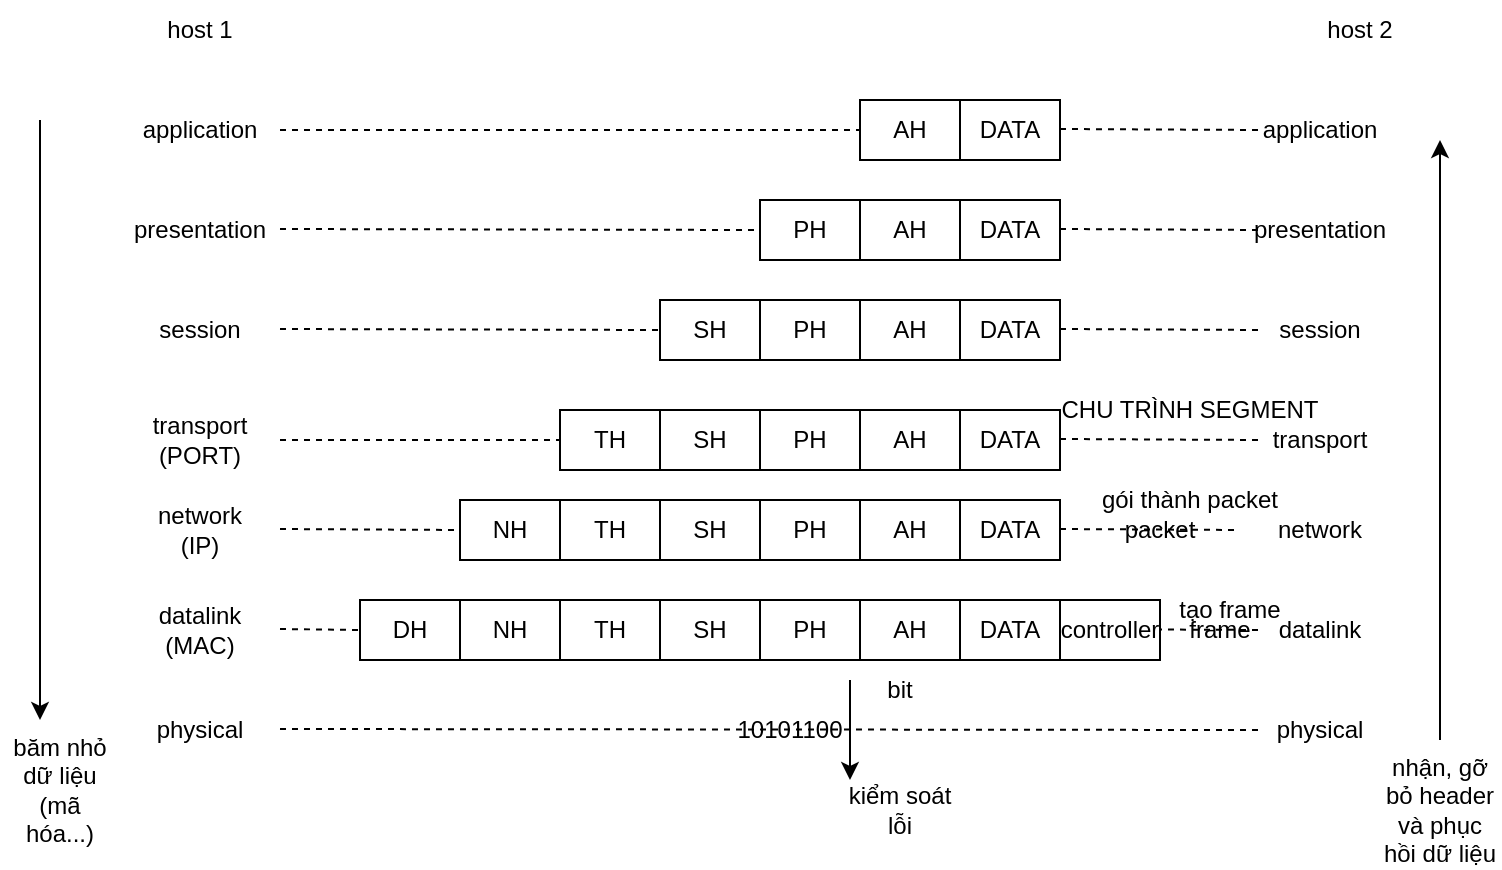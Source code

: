 <mxfile version="25.0.1">
  <diagram name="Page-1" id="7qDVB2i-8AQhjr3xlI2W">
    <mxGraphModel dx="1178" dy="747" grid="1" gridSize="10" guides="1" tooltips="1" connect="1" arrows="1" fold="1" page="1" pageScale="1" pageWidth="850" pageHeight="1100" math="0" shadow="0">
      <root>
        <mxCell id="0" />
        <mxCell id="1" parent="0" />
        <mxCell id="HHL6URZeFr0VbkjdM9OA-9" value="application" style="text;html=1;align=center;verticalAlign=middle;whiteSpace=wrap;rounded=0;" parent="1" vertex="1">
          <mxGeometry x="690" y="130" width="60" height="30" as="geometry" />
        </mxCell>
        <mxCell id="HHL6URZeFr0VbkjdM9OA-10" value="presentation" style="text;html=1;align=center;verticalAlign=middle;whiteSpace=wrap;rounded=0;" parent="1" vertex="1">
          <mxGeometry x="690" y="180" width="60" height="30" as="geometry" />
        </mxCell>
        <mxCell id="HHL6URZeFr0VbkjdM9OA-11" value="session" style="text;html=1;align=center;verticalAlign=middle;whiteSpace=wrap;rounded=0;" parent="1" vertex="1">
          <mxGeometry x="690" y="230" width="60" height="30" as="geometry" />
        </mxCell>
        <mxCell id="HHL6URZeFr0VbkjdM9OA-12" value="transport" style="text;html=1;align=center;verticalAlign=middle;whiteSpace=wrap;rounded=0;" parent="1" vertex="1">
          <mxGeometry x="690" y="285" width="60" height="30" as="geometry" />
        </mxCell>
        <mxCell id="HHL6URZeFr0VbkjdM9OA-13" value="network" style="text;html=1;align=center;verticalAlign=middle;whiteSpace=wrap;rounded=0;" parent="1" vertex="1">
          <mxGeometry x="690" y="330" width="60" height="30" as="geometry" />
        </mxCell>
        <mxCell id="HHL6URZeFr0VbkjdM9OA-14" value="datalink" style="text;html=1;align=center;verticalAlign=middle;whiteSpace=wrap;rounded=0;" parent="1" vertex="1">
          <mxGeometry x="690" y="380" width="60" height="30" as="geometry" />
        </mxCell>
        <mxCell id="HHL6URZeFr0VbkjdM9OA-15" value="physical" style="text;html=1;align=center;verticalAlign=middle;whiteSpace=wrap;rounded=0;" parent="1" vertex="1">
          <mxGeometry x="690" y="430" width="60" height="30" as="geometry" />
        </mxCell>
        <mxCell id="HHL6URZeFr0VbkjdM9OA-17" value="application" style="text;html=1;align=center;verticalAlign=middle;whiteSpace=wrap;rounded=0;" parent="1" vertex="1">
          <mxGeometry x="130" y="130" width="60" height="30" as="geometry" />
        </mxCell>
        <mxCell id="HHL6URZeFr0VbkjdM9OA-18" value="presentation" style="text;html=1;align=center;verticalAlign=middle;whiteSpace=wrap;rounded=0;" parent="1" vertex="1">
          <mxGeometry x="130" y="180" width="60" height="30" as="geometry" />
        </mxCell>
        <mxCell id="HHL6URZeFr0VbkjdM9OA-19" value="session" style="text;html=1;align=center;verticalAlign=middle;whiteSpace=wrap;rounded=0;" parent="1" vertex="1">
          <mxGeometry x="130" y="230" width="60" height="30" as="geometry" />
        </mxCell>
        <mxCell id="HHL6URZeFr0VbkjdM9OA-20" value="transport (PORT)" style="text;html=1;align=center;verticalAlign=middle;whiteSpace=wrap;rounded=0;" parent="1" vertex="1">
          <mxGeometry x="130" y="285" width="60" height="30" as="geometry" />
        </mxCell>
        <mxCell id="HHL6URZeFr0VbkjdM9OA-21" value="network (IP)" style="text;html=1;align=center;verticalAlign=middle;whiteSpace=wrap;rounded=0;" parent="1" vertex="1">
          <mxGeometry x="130" y="330" width="60" height="30" as="geometry" />
        </mxCell>
        <mxCell id="HHL6URZeFr0VbkjdM9OA-22" value="datalink (MAC)" style="text;html=1;align=center;verticalAlign=middle;whiteSpace=wrap;rounded=0;" parent="1" vertex="1">
          <mxGeometry x="130" y="380" width="60" height="30" as="geometry" />
        </mxCell>
        <mxCell id="HHL6URZeFr0VbkjdM9OA-23" value="physical" style="text;html=1;align=center;verticalAlign=middle;whiteSpace=wrap;rounded=0;" parent="1" vertex="1">
          <mxGeometry x="130" y="430" width="60" height="30" as="geometry" />
        </mxCell>
        <mxCell id="HHL6URZeFr0VbkjdM9OA-24" value="AH" style="rounded=0;whiteSpace=wrap;html=1;" parent="1" vertex="1">
          <mxGeometry x="490" y="130" width="50" height="30" as="geometry" />
        </mxCell>
        <mxCell id="HHL6URZeFr0VbkjdM9OA-25" value="AH" style="rounded=0;whiteSpace=wrap;html=1;" parent="1" vertex="1">
          <mxGeometry x="490" y="180" width="50" height="30" as="geometry" />
        </mxCell>
        <mxCell id="HHL6URZeFr0VbkjdM9OA-26" value="AH" style="rounded=0;whiteSpace=wrap;html=1;" parent="1" vertex="1">
          <mxGeometry x="490" y="230" width="50" height="30" as="geometry" />
        </mxCell>
        <mxCell id="HHL6URZeFr0VbkjdM9OA-27" value="AH" style="rounded=0;whiteSpace=wrap;html=1;" parent="1" vertex="1">
          <mxGeometry x="490" y="285" width="50" height="30" as="geometry" />
        </mxCell>
        <mxCell id="HHL6URZeFr0VbkjdM9OA-28" value="AH" style="rounded=0;whiteSpace=wrap;html=1;" parent="1" vertex="1">
          <mxGeometry x="490" y="330" width="50" height="30" as="geometry" />
        </mxCell>
        <mxCell id="HHL6URZeFr0VbkjdM9OA-29" value="AH" style="rounded=0;whiteSpace=wrap;html=1;" parent="1" vertex="1">
          <mxGeometry x="490" y="380" width="50" height="30" as="geometry" />
        </mxCell>
        <mxCell id="HHL6URZeFr0VbkjdM9OA-31" value="DATA" style="rounded=0;whiteSpace=wrap;html=1;" parent="1" vertex="1">
          <mxGeometry x="540" y="130" width="50" height="30" as="geometry" />
        </mxCell>
        <mxCell id="HHL6URZeFr0VbkjdM9OA-32" value="DATA" style="rounded=0;whiteSpace=wrap;html=1;" parent="1" vertex="1">
          <mxGeometry x="540" y="180" width="50" height="30" as="geometry" />
        </mxCell>
        <mxCell id="HHL6URZeFr0VbkjdM9OA-33" value="DATA" style="rounded=0;whiteSpace=wrap;html=1;" parent="1" vertex="1">
          <mxGeometry x="540" y="230" width="50" height="30" as="geometry" />
        </mxCell>
        <mxCell id="HHL6URZeFr0VbkjdM9OA-34" value="DATA" style="rounded=0;whiteSpace=wrap;html=1;" parent="1" vertex="1">
          <mxGeometry x="540" y="285" width="50" height="30" as="geometry" />
        </mxCell>
        <mxCell id="HHL6URZeFr0VbkjdM9OA-36" value="DATA" style="rounded=0;whiteSpace=wrap;html=1;" parent="1" vertex="1">
          <mxGeometry x="540" y="330" width="50" height="30" as="geometry" />
        </mxCell>
        <mxCell id="HHL6URZeFr0VbkjdM9OA-37" value="DATA" style="rounded=0;whiteSpace=wrap;html=1;" parent="1" vertex="1">
          <mxGeometry x="540" y="380" width="50" height="30" as="geometry" />
        </mxCell>
        <mxCell id="HHL6URZeFr0VbkjdM9OA-39" value="PH" style="rounded=0;whiteSpace=wrap;html=1;" parent="1" vertex="1">
          <mxGeometry x="440" y="180" width="50" height="30" as="geometry" />
        </mxCell>
        <mxCell id="HHL6URZeFr0VbkjdM9OA-40" value="PH" style="rounded=0;whiteSpace=wrap;html=1;" parent="1" vertex="1">
          <mxGeometry x="440" y="230" width="50" height="30" as="geometry" />
        </mxCell>
        <mxCell id="HHL6URZeFr0VbkjdM9OA-41" value="SH" style="rounded=0;whiteSpace=wrap;html=1;" parent="1" vertex="1">
          <mxGeometry x="390" y="230" width="50" height="30" as="geometry" />
        </mxCell>
        <mxCell id="HHL6URZeFr0VbkjdM9OA-42" value="SH" style="rounded=0;whiteSpace=wrap;html=1;" parent="1" vertex="1">
          <mxGeometry x="390" y="285" width="50" height="30" as="geometry" />
        </mxCell>
        <mxCell id="HHL6URZeFr0VbkjdM9OA-43" value="PH" style="rounded=0;whiteSpace=wrap;html=1;" parent="1" vertex="1">
          <mxGeometry x="440" y="285" width="50" height="30" as="geometry" />
        </mxCell>
        <mxCell id="HHL6URZeFr0VbkjdM9OA-44" value="SH" style="rounded=0;whiteSpace=wrap;html=1;" parent="1" vertex="1">
          <mxGeometry x="390" y="330" width="50" height="30" as="geometry" />
        </mxCell>
        <mxCell id="HHL6URZeFr0VbkjdM9OA-45" value="PH" style="rounded=0;whiteSpace=wrap;html=1;" parent="1" vertex="1">
          <mxGeometry x="440" y="330" width="50" height="30" as="geometry" />
        </mxCell>
        <mxCell id="HHL6URZeFr0VbkjdM9OA-46" value="TH" style="rounded=0;whiteSpace=wrap;html=1;" parent="1" vertex="1">
          <mxGeometry x="340" y="285" width="50" height="30" as="geometry" />
        </mxCell>
        <mxCell id="HHL6URZeFr0VbkjdM9OA-47" value="TH" style="rounded=0;whiteSpace=wrap;html=1;" parent="1" vertex="1">
          <mxGeometry x="340" y="330" width="50" height="30" as="geometry" />
        </mxCell>
        <mxCell id="HHL6URZeFr0VbkjdM9OA-49" value="PH" style="rounded=0;whiteSpace=wrap;html=1;" parent="1" vertex="1">
          <mxGeometry x="440" y="380" width="50" height="30" as="geometry" />
        </mxCell>
        <mxCell id="HHL6URZeFr0VbkjdM9OA-50" value="TH" style="rounded=0;whiteSpace=wrap;html=1;" parent="1" vertex="1">
          <mxGeometry x="340" y="380" width="50" height="30" as="geometry" />
        </mxCell>
        <mxCell id="HHL6URZeFr0VbkjdM9OA-51" value="SH" style="rounded=0;whiteSpace=wrap;html=1;" parent="1" vertex="1">
          <mxGeometry x="390" y="380" width="50" height="30" as="geometry" />
        </mxCell>
        <mxCell id="HHL6URZeFr0VbkjdM9OA-52" value="NH" style="rounded=0;whiteSpace=wrap;html=1;" parent="1" vertex="1">
          <mxGeometry x="290" y="330" width="50" height="30" as="geometry" />
        </mxCell>
        <mxCell id="HHL6URZeFr0VbkjdM9OA-53" value="NH" style="rounded=0;whiteSpace=wrap;html=1;" parent="1" vertex="1">
          <mxGeometry x="290" y="380" width="50" height="30" as="geometry" />
        </mxCell>
        <mxCell id="HHL6URZeFr0VbkjdM9OA-54" value="DH" style="rounded=0;whiteSpace=wrap;html=1;" parent="1" vertex="1">
          <mxGeometry x="240" y="380" width="50" height="30" as="geometry" />
        </mxCell>
        <mxCell id="HHL6URZeFr0VbkjdM9OA-55" value="packet" style="text;html=1;align=center;verticalAlign=middle;whiteSpace=wrap;rounded=0;" parent="1" vertex="1">
          <mxGeometry x="610" y="330" width="60" height="30" as="geometry" />
        </mxCell>
        <mxCell id="HHL6URZeFr0VbkjdM9OA-56" value="frame" style="text;html=1;align=center;verticalAlign=middle;whiteSpace=wrap;rounded=0;" parent="1" vertex="1">
          <mxGeometry x="640" y="380" width="60" height="30" as="geometry" />
        </mxCell>
        <mxCell id="PtRu-Xx0qi0sf3VICsNN-1" value="" style="endArrow=none;dashed=1;html=1;rounded=0;entryX=0;entryY=0.5;entryDx=0;entryDy=0;" edge="1" parent="1" target="HHL6URZeFr0VbkjdM9OA-24">
          <mxGeometry width="50" height="50" relative="1" as="geometry">
            <mxPoint x="200" y="145" as="sourcePoint" />
            <mxPoint x="450" y="360" as="targetPoint" />
          </mxGeometry>
        </mxCell>
        <mxCell id="PtRu-Xx0qi0sf3VICsNN-2" value="" style="endArrow=none;dashed=1;html=1;rounded=0;" edge="1" parent="1">
          <mxGeometry width="50" height="50" relative="1" as="geometry">
            <mxPoint x="590" y="144.5" as="sourcePoint" />
            <mxPoint x="690" y="145" as="targetPoint" />
          </mxGeometry>
        </mxCell>
        <mxCell id="PtRu-Xx0qi0sf3VICsNN-4" value="" style="endArrow=none;dashed=1;html=1;rounded=0;" edge="1" parent="1">
          <mxGeometry width="50" height="50" relative="1" as="geometry">
            <mxPoint x="200" y="194.5" as="sourcePoint" />
            <mxPoint x="440" y="195" as="targetPoint" />
          </mxGeometry>
        </mxCell>
        <mxCell id="PtRu-Xx0qi0sf3VICsNN-5" value="" style="endArrow=none;dashed=1;html=1;rounded=0;entryX=0;entryY=0.5;entryDx=0;entryDy=0;" edge="1" parent="1" target="HHL6URZeFr0VbkjdM9OA-10">
          <mxGeometry width="50" height="50" relative="1" as="geometry">
            <mxPoint x="590" y="194.5" as="sourcePoint" />
            <mxPoint x="830" y="195" as="targetPoint" />
          </mxGeometry>
        </mxCell>
        <mxCell id="PtRu-Xx0qi0sf3VICsNN-6" value="" style="endArrow=none;dashed=1;html=1;rounded=0;" edge="1" parent="1">
          <mxGeometry width="50" height="50" relative="1" as="geometry">
            <mxPoint x="200" y="244.5" as="sourcePoint" />
            <mxPoint x="390" y="245" as="targetPoint" />
          </mxGeometry>
        </mxCell>
        <mxCell id="PtRu-Xx0qi0sf3VICsNN-7" value="" style="endArrow=none;dashed=1;html=1;rounded=0;entryX=0;entryY=0.5;entryDx=0;entryDy=0;" edge="1" parent="1" target="HHL6URZeFr0VbkjdM9OA-11">
          <mxGeometry width="50" height="50" relative="1" as="geometry">
            <mxPoint x="590" y="244.5" as="sourcePoint" />
            <mxPoint x="680" y="245" as="targetPoint" />
          </mxGeometry>
        </mxCell>
        <mxCell id="PtRu-Xx0qi0sf3VICsNN-8" value="" style="endArrow=none;dashed=1;html=1;rounded=0;entryX=0;entryY=0.5;entryDx=0;entryDy=0;" edge="1" parent="1" target="HHL6URZeFr0VbkjdM9OA-46">
          <mxGeometry width="50" height="50" relative="1" as="geometry">
            <mxPoint x="200" y="300" as="sourcePoint" />
            <mxPoint x="340" y="301" as="targetPoint" />
          </mxGeometry>
        </mxCell>
        <mxCell id="PtRu-Xx0qi0sf3VICsNN-11" value="" style="endArrow=none;dashed=1;html=1;rounded=0;" edge="1" parent="1">
          <mxGeometry width="50" height="50" relative="1" as="geometry">
            <mxPoint x="590" y="299.5" as="sourcePoint" />
            <mxPoint x="690" y="300" as="targetPoint" />
          </mxGeometry>
        </mxCell>
        <mxCell id="PtRu-Xx0qi0sf3VICsNN-12" value="" style="endArrow=none;dashed=1;html=1;rounded=0;" edge="1" parent="1">
          <mxGeometry width="50" height="50" relative="1" as="geometry">
            <mxPoint x="200" y="344.5" as="sourcePoint" />
            <mxPoint x="290" y="345" as="targetPoint" />
          </mxGeometry>
        </mxCell>
        <mxCell id="PtRu-Xx0qi0sf3VICsNN-13" value="" style="endArrow=none;dashed=1;html=1;rounded=0;" edge="1" parent="1">
          <mxGeometry width="50" height="50" relative="1" as="geometry">
            <mxPoint x="590" y="344.5" as="sourcePoint" />
            <mxPoint x="680" y="345" as="targetPoint" />
          </mxGeometry>
        </mxCell>
        <mxCell id="PtRu-Xx0qi0sf3VICsNN-14" value="CHU TRÌNH SEGMENT" style="text;html=1;align=center;verticalAlign=middle;whiteSpace=wrap;rounded=0;" vertex="1" parent="1">
          <mxGeometry x="580" y="270" width="150" height="30" as="geometry" />
        </mxCell>
        <mxCell id="PtRu-Xx0qi0sf3VICsNN-16" value="tạo frame" style="text;html=1;align=center;verticalAlign=middle;whiteSpace=wrap;rounded=0;" vertex="1" parent="1">
          <mxGeometry x="600" y="370" width="150" height="30" as="geometry" />
        </mxCell>
        <mxCell id="PtRu-Xx0qi0sf3VICsNN-17" value="10101100" style="text;html=1;align=center;verticalAlign=middle;whiteSpace=wrap;rounded=0;" vertex="1" parent="1">
          <mxGeometry x="425" y="430" width="60" height="30" as="geometry" />
        </mxCell>
        <mxCell id="PtRu-Xx0qi0sf3VICsNN-19" value="" style="endArrow=none;dashed=1;html=1;rounded=0;entryX=0;entryY=0.5;entryDx=0;entryDy=0;" edge="1" parent="1" target="HHL6URZeFr0VbkjdM9OA-15">
          <mxGeometry width="50" height="50" relative="1" as="geometry">
            <mxPoint x="200" y="444.5" as="sourcePoint" />
            <mxPoint x="290" y="445" as="targetPoint" />
          </mxGeometry>
        </mxCell>
        <mxCell id="PtRu-Xx0qi0sf3VICsNN-20" value="" style="endArrow=none;dashed=1;html=1;rounded=0;" edge="1" parent="1">
          <mxGeometry width="50" height="50" relative="1" as="geometry">
            <mxPoint x="200" y="394.5" as="sourcePoint" />
            <mxPoint x="240" y="395" as="targetPoint" />
          </mxGeometry>
        </mxCell>
        <mxCell id="PtRu-Xx0qi0sf3VICsNN-21" value="" style="endArrow=none;dashed=1;html=1;rounded=0;entryX=0;entryY=0.5;entryDx=0;entryDy=0;" edge="1" parent="1" target="HHL6URZeFr0VbkjdM9OA-14">
          <mxGeometry width="50" height="50" relative="1" as="geometry">
            <mxPoint x="590" y="394.5" as="sourcePoint" />
            <mxPoint x="630" y="395" as="targetPoint" />
          </mxGeometry>
        </mxCell>
        <mxCell id="PtRu-Xx0qi0sf3VICsNN-22" value="" style="endArrow=classic;html=1;rounded=0;" edge="1" parent="1">
          <mxGeometry width="50" height="50" relative="1" as="geometry">
            <mxPoint x="780" y="450" as="sourcePoint" />
            <mxPoint x="780" y="150" as="targetPoint" />
          </mxGeometry>
        </mxCell>
        <mxCell id="PtRu-Xx0qi0sf3VICsNN-23" value="băm nhỏ dữ liệu&lt;div&gt;(mã hóa...)&lt;/div&gt;" style="text;html=1;align=center;verticalAlign=middle;whiteSpace=wrap;rounded=0;" vertex="1" parent="1">
          <mxGeometry x="60" y="460" width="60" height="30" as="geometry" />
        </mxCell>
        <mxCell id="PtRu-Xx0qi0sf3VICsNN-24" value="kiểm soát lỗi" style="text;html=1;align=center;verticalAlign=middle;whiteSpace=wrap;rounded=0;" vertex="1" parent="1">
          <mxGeometry x="480" y="470" width="60" height="30" as="geometry" />
        </mxCell>
        <mxCell id="PtRu-Xx0qi0sf3VICsNN-25" value="bit" style="text;html=1;align=center;verticalAlign=middle;whiteSpace=wrap;rounded=0;" vertex="1" parent="1">
          <mxGeometry x="480" y="410" width="60" height="30" as="geometry" />
        </mxCell>
        <mxCell id="PtRu-Xx0qi0sf3VICsNN-28" value="controller" style="rounded=0;whiteSpace=wrap;html=1;" vertex="1" parent="1">
          <mxGeometry x="590" y="380" width="50" height="30" as="geometry" />
        </mxCell>
        <mxCell id="PtRu-Xx0qi0sf3VICsNN-31" value="" style="endArrow=classic;html=1;rounded=0;" edge="1" parent="1">
          <mxGeometry width="50" height="50" relative="1" as="geometry">
            <mxPoint x="80" y="140" as="sourcePoint" />
            <mxPoint x="80" y="440" as="targetPoint" />
          </mxGeometry>
        </mxCell>
        <mxCell id="PtRu-Xx0qi0sf3VICsNN-32" value="" style="endArrow=classic;html=1;rounded=0;" edge="1" parent="1">
          <mxGeometry width="50" height="50" relative="1" as="geometry">
            <mxPoint x="485" y="420" as="sourcePoint" />
            <mxPoint x="485" y="470" as="targetPoint" />
          </mxGeometry>
        </mxCell>
        <mxCell id="PtRu-Xx0qi0sf3VICsNN-33" value="nhận, gỡ bỏ header và phục hồi dữ liệu" style="text;html=1;align=center;verticalAlign=middle;whiteSpace=wrap;rounded=0;" vertex="1" parent="1">
          <mxGeometry x="750" y="470" width="60" height="30" as="geometry" />
        </mxCell>
        <mxCell id="PtRu-Xx0qi0sf3VICsNN-34" value="gói thành packet" style="text;html=1;align=center;verticalAlign=middle;whiteSpace=wrap;rounded=0;" vertex="1" parent="1">
          <mxGeometry x="580" y="315" width="150" height="30" as="geometry" />
        </mxCell>
        <mxCell id="PtRu-Xx0qi0sf3VICsNN-35" value="host 1" style="text;html=1;align=center;verticalAlign=middle;whiteSpace=wrap;rounded=0;" vertex="1" parent="1">
          <mxGeometry x="130" y="80" width="60" height="30" as="geometry" />
        </mxCell>
        <mxCell id="PtRu-Xx0qi0sf3VICsNN-36" value="host 2" style="text;html=1;align=center;verticalAlign=middle;whiteSpace=wrap;rounded=0;" vertex="1" parent="1">
          <mxGeometry x="710" y="80" width="60" height="30" as="geometry" />
        </mxCell>
      </root>
    </mxGraphModel>
  </diagram>
</mxfile>
